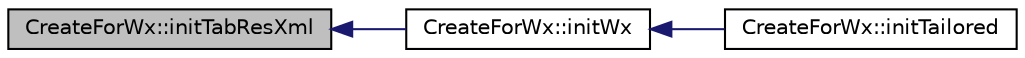 digraph "CreateForWx::initTabResXml"
{
  edge [fontname="Helvetica",fontsize="10",labelfontname="Helvetica",labelfontsize="10"];
  node [fontname="Helvetica",fontsize="10",shape=record];
  rankdir="LR";
  Node40 [label="CreateForWx::initTabResXml",height=0.2,width=0.4,color="black", fillcolor="grey75", style="filled", fontcolor="black"];
  Node40 -> Node41 [dir="back",color="midnightblue",fontsize="10",style="solid",fontname="Helvetica"];
  Node41 [label="CreateForWx::initWx",height=0.2,width=0.4,color="black", fillcolor="white", style="filled",URL="$class_create_for_wx.html#a15e60bb634481a3ce3d125b379bc4139",tooltip="Initialize various &#39;Wx&#39; specific variables. "];
  Node41 -> Node42 [dir="back",color="midnightblue",fontsize="10",style="solid",fontname="Helvetica"];
  Node42 [label="CreateForWx::initTailored",height=0.2,width=0.4,color="black", fillcolor="white", style="filled",URL="$class_create_for_wx.html#a9a7122b5d8f572300659c6b74616dae6",tooltip="Specific initialisation by inherited type. "];
}
